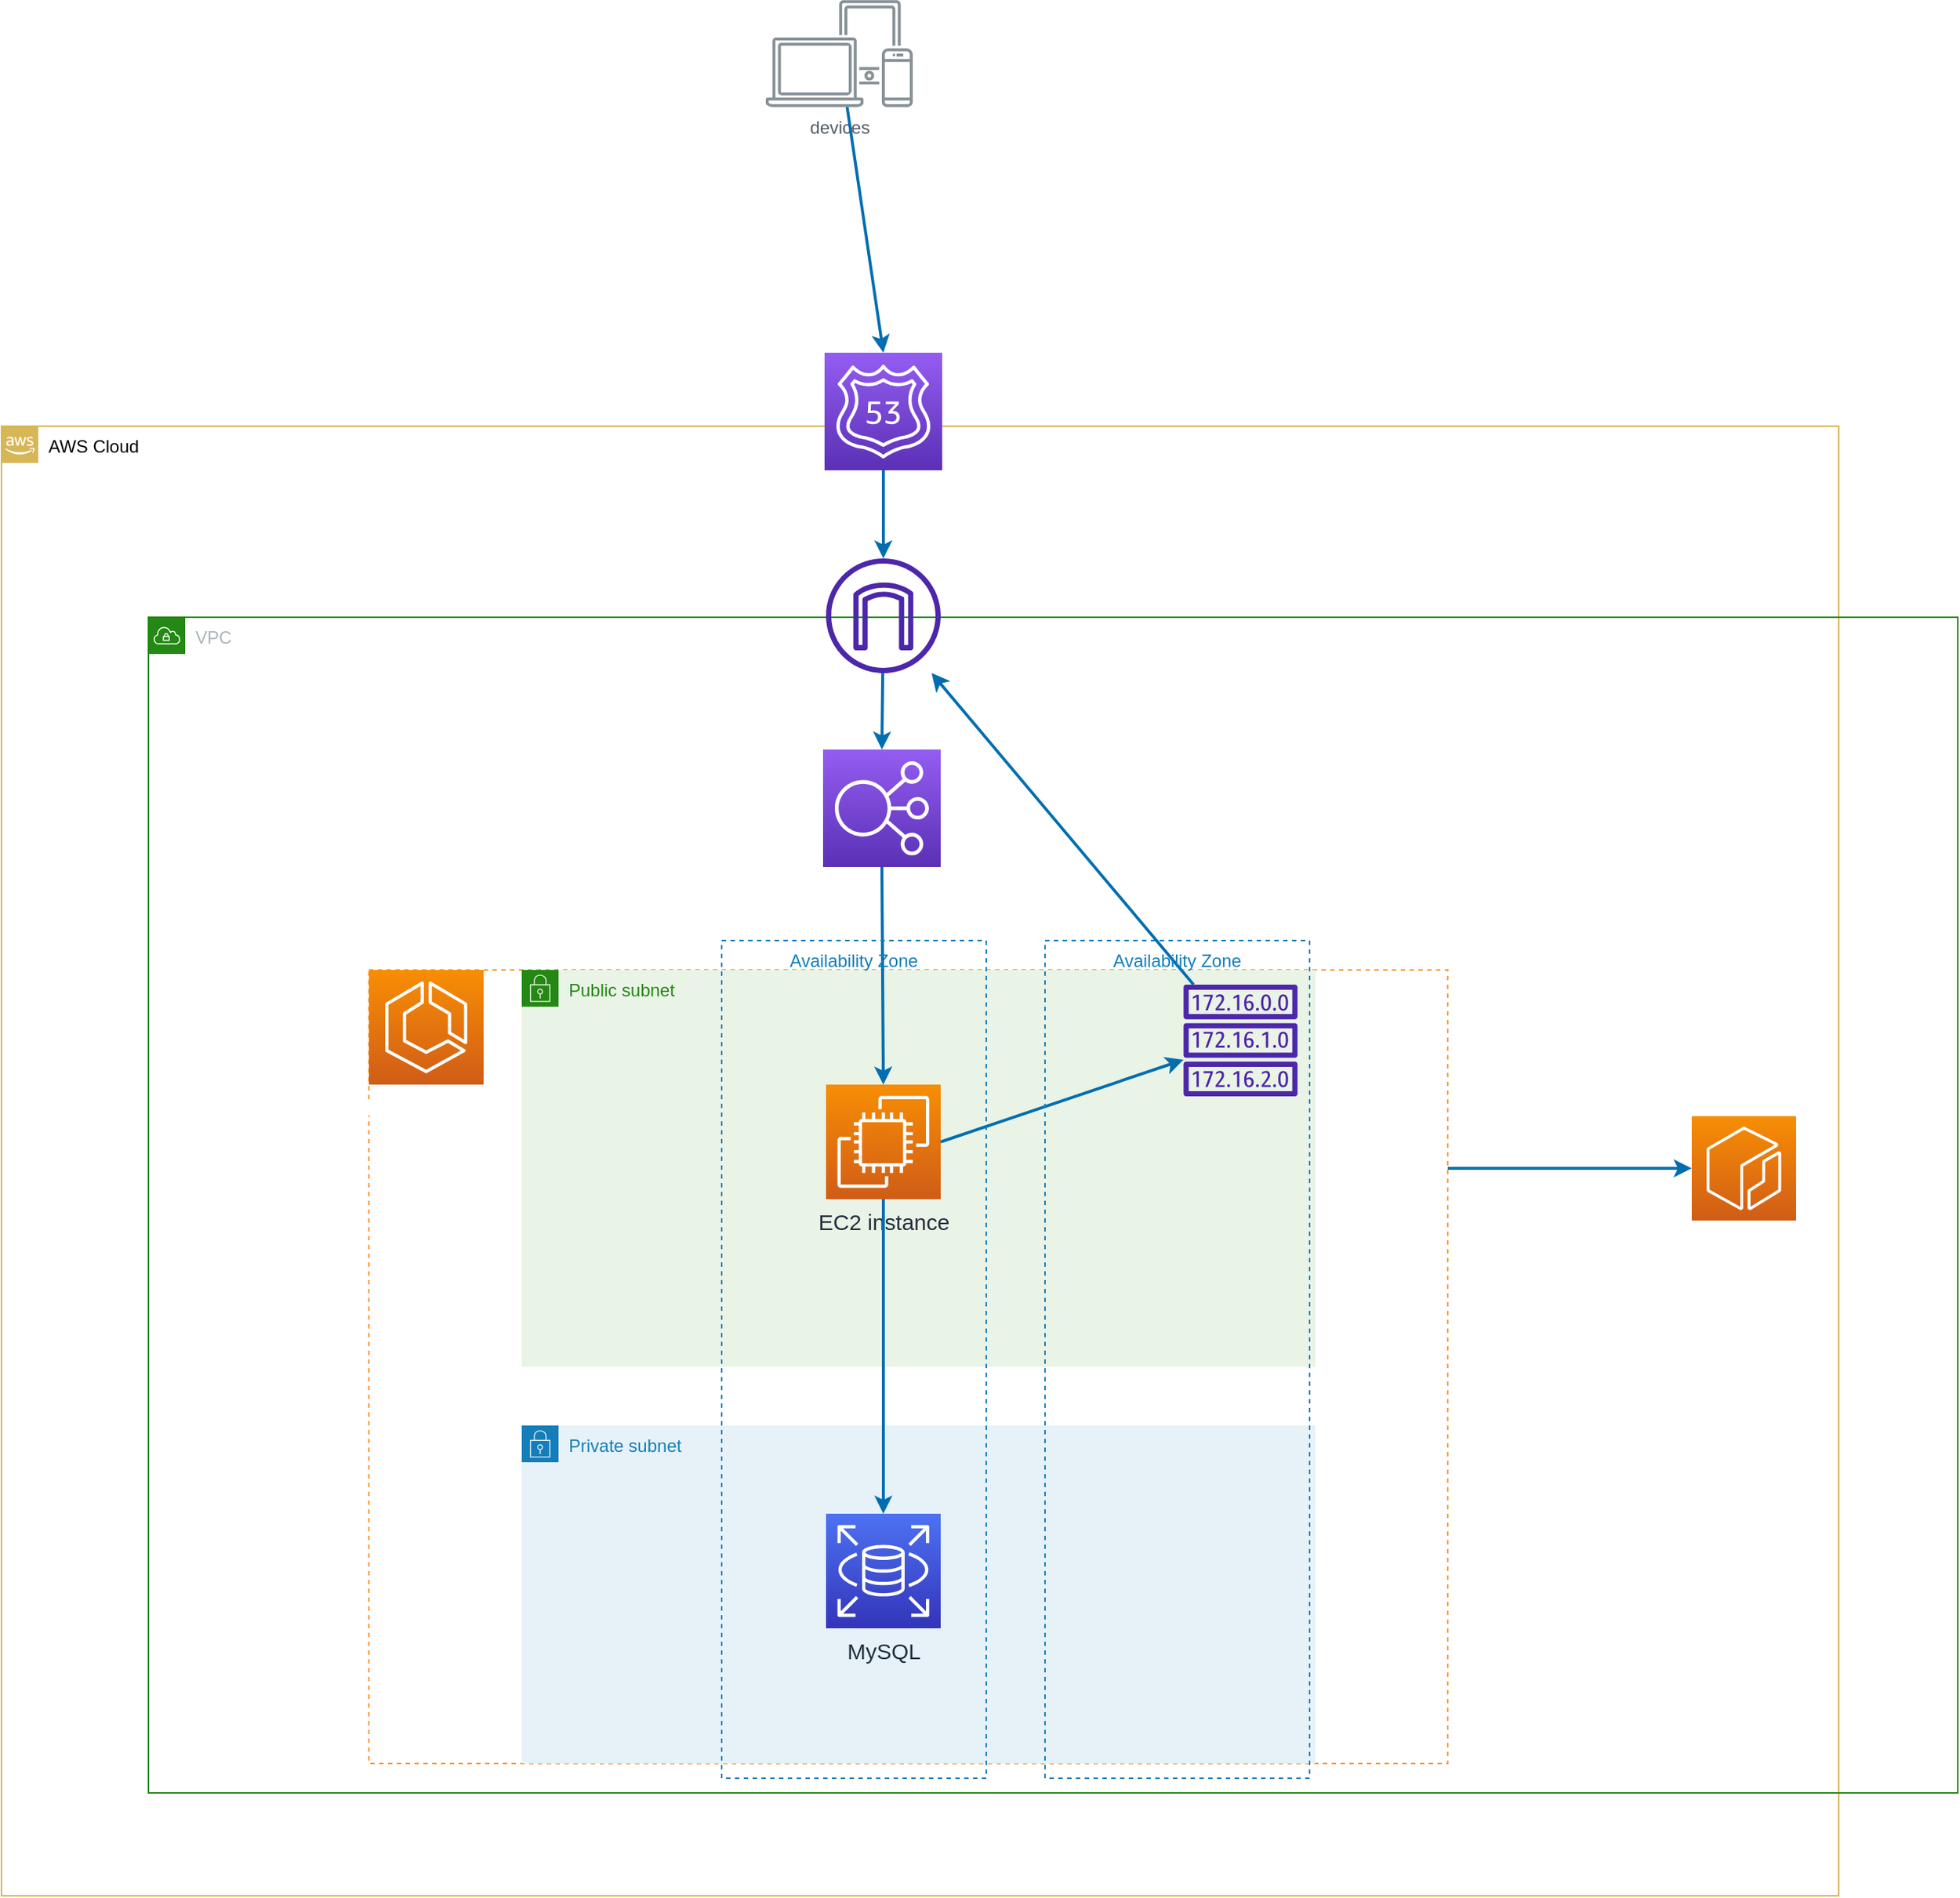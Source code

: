 <mxfile>
    <diagram id="bTBCDU_rH8a0uC3SQ-jv" name="ページ1">
        <mxGraphModel dx="1905" dy="1842" grid="1" gridSize="10" guides="1" tooltips="1" connect="1" arrows="1" fold="1" page="1" pageScale="1" pageWidth="827" pageHeight="1169" math="0" shadow="0">
            <root>
                <mxCell id="0"/>
                <mxCell id="1" parent="0"/>
                <mxCell id="35" value="AWS Cloud" style="points=[[0,0],[0.25,0],[0.5,0],[0.75,0],[1,0],[1,0.25],[1,0.5],[1,0.75],[1,1],[0.75,1],[0.5,1],[0.25,1],[0,1],[0,0.75],[0,0.5],[0,0.25]];outlineConnect=0;html=1;whiteSpace=wrap;fontSize=12;fontStyle=0;container=1;pointerEvents=0;collapsible=0;recursiveResize=0;shape=mxgraph.aws4.group;grIcon=mxgraph.aws4.group_aws_cloud_alt;strokeColor=#d6b656;fillColor=none;verticalAlign=top;align=left;spacingLeft=30;dashed=0;" parent="1" vertex="1">
                    <mxGeometry x="-90" y="-220" width="1250" height="1000" as="geometry"/>
                </mxCell>
                <mxCell id="7" value="&lt;font style=&quot;font-size: 15px;&quot; color=&quot;#ffffff&quot;&gt;ECR&lt;/font&gt;" style="sketch=0;points=[[0,0,0],[0.25,0,0],[0.5,0,0],[0.75,0,0],[1,0,0],[0,1,0],[0.25,1,0],[0.5,1,0],[0.75,1,0],[1,1,0],[0,0.25,0],[0,0.5,0],[0,0.75,0],[1,0.25,0],[1,0.5,0],[1,0.75,0]];outlineConnect=0;fontColor=#232F3E;gradientColor=#F78E04;gradientDirection=north;fillColor=#D05C17;strokeColor=#ffffff;dashed=0;verticalLabelPosition=bottom;verticalAlign=top;align=center;html=1;fontSize=12;fontStyle=0;aspect=fixed;shape=mxgraph.aws4.resourceIcon;resIcon=mxgraph.aws4.ecr;" parent="35" vertex="1">
                    <mxGeometry x="1150" y="469.5" width="71" height="71" as="geometry"/>
                </mxCell>
                <mxCell id="9" value="VPC" style="points=[[0,0],[0.25,0],[0.5,0],[0.75,0],[1,0],[1,0.25],[1,0.5],[1,0.75],[1,1],[0.75,1],[0.5,1],[0.25,1],[0,1],[0,0.75],[0,0.5],[0,0.25]];outlineConnect=0;gradientColor=none;html=1;whiteSpace=wrap;fontSize=12;fontStyle=0;container=1;pointerEvents=0;collapsible=0;recursiveResize=0;shape=mxgraph.aws4.group;grIcon=mxgraph.aws4.group_vpc;strokeColor=#248814;fillColor=none;verticalAlign=top;align=left;spacingLeft=30;fontColor=#AAB7B8;dashed=0;" parent="1" vertex="1">
                    <mxGeometry x="10" y="-90" width="1231" height="800" as="geometry"/>
                </mxCell>
                <mxCell id="19" value="" style="dashed=1;verticalAlign=top;fontStyle=0;fontSize=15;fillColor=none;strokeColor=#FF9933;" parent="9" vertex="1">
                    <mxGeometry x="150" y="240" width="734" height="540" as="geometry"/>
                </mxCell>
                <mxCell id="12" value="Private subnet" style="points=[[0,0],[0.25,0],[0.5,0],[0.75,0],[1,0],[1,0.25],[1,0.5],[1,0.75],[1,1],[0.75,1],[0.5,1],[0.25,1],[0,1],[0,0.75],[0,0.5],[0,0.25]];outlineConnect=0;gradientColor=none;html=1;whiteSpace=wrap;fontSize=12;fontStyle=0;container=1;pointerEvents=0;collapsible=0;recursiveResize=0;shape=mxgraph.aws4.group;grIcon=mxgraph.aws4.group_security_group;grStroke=0;strokeColor=#147EBA;fillColor=#E6F2F8;verticalAlign=top;align=left;spacingLeft=30;fontColor=#147EBA;dashed=0;" parent="9" vertex="1">
                    <mxGeometry x="254" y="550" width="540" height="230" as="geometry"/>
                </mxCell>
                <mxCell id="14" value="Public subnet" style="points=[[0,0],[0.25,0],[0.5,0],[0.75,0],[1,0],[1,0.25],[1,0.5],[1,0.75],[1,1],[0.75,1],[0.5,1],[0.25,1],[0,1],[0,0.75],[0,0.5],[0,0.25]];outlineConnect=0;gradientColor=none;html=1;whiteSpace=wrap;fontSize=12;fontStyle=0;container=1;pointerEvents=0;collapsible=0;recursiveResize=0;shape=mxgraph.aws4.group;grIcon=mxgraph.aws4.group_security_group;grStroke=0;strokeColor=#248814;fillColor=#E9F3E6;verticalAlign=top;align=left;spacingLeft=30;fontColor=#248814;dashed=0;" parent="9" vertex="1">
                    <mxGeometry x="254" y="240" width="540" height="270" as="geometry"/>
                </mxCell>
                <mxCell id="18" value="&lt;font style=&quot;font-size: 15px;&quot; color=&quot;#ffffff&quot;&gt;ECS Cluster&lt;/font&gt;" style="sketch=0;points=[[0,0,0],[0.25,0,0],[0.5,0,0],[0.75,0,0],[1,0,0],[0,1,0],[0.25,1,0],[0.5,1,0],[0.75,1,0],[1,1,0],[0,0.25,0],[0,0.5,0],[0,0.75,0],[1,0.25,0],[1,0.5,0],[1,0.75,0]];outlineConnect=0;fontColor=#232F3E;gradientColor=#F78E04;gradientDirection=north;fillColor=#D05C17;strokeColor=#ffffff;dashed=0;verticalLabelPosition=bottom;verticalAlign=top;align=center;html=1;fontSize=12;fontStyle=0;aspect=fixed;shape=mxgraph.aws4.resourceIcon;resIcon=mxgraph.aws4.ecs;" parent="9" vertex="1">
                    <mxGeometry x="150" y="240" width="78" height="78" as="geometry"/>
                </mxCell>
                <mxCell id="23" value="&lt;font style=&quot;font-size: 15px;&quot;&gt;MySQL&lt;/font&gt;" style="sketch=0;points=[[0,0,0],[0.25,0,0],[0.5,0,0],[0.75,0,0],[1,0,0],[0,1,0],[0.25,1,0],[0.5,1,0],[0.75,1,0],[1,1,0],[0,0.25,0],[0,0.5,0],[0,0.75,0],[1,0.25,0],[1,0.5,0],[1,0.75,0]];outlineConnect=0;fontColor=#232F3E;gradientColor=#4D72F3;gradientDirection=north;fillColor=#3334B9;strokeColor=#ffffff;dashed=0;verticalLabelPosition=bottom;verticalAlign=top;align=center;html=1;fontSize=12;fontStyle=0;aspect=fixed;shape=mxgraph.aws4.resourceIcon;resIcon=mxgraph.aws4.rds;" parent="9" vertex="1">
                    <mxGeometry x="461" y="610" width="78" height="78" as="geometry"/>
                </mxCell>
                <mxCell id="21" value="&lt;font style=&quot;font-size: 15px;&quot;&gt;EC2 instance&lt;/font&gt;" style="sketch=0;points=[[0,0,0],[0.25,0,0],[0.5,0,0],[0.75,0,0],[1,0,0],[0,1,0],[0.25,1,0],[0.5,1,0],[0.75,1,0],[1,1,0],[0,0.25,0],[0,0.5,0],[0,0.75,0],[1,0.25,0],[1,0.5,0],[1,0.75,0]];outlineConnect=0;fontColor=#232F3E;gradientColor=#F78E04;gradientDirection=north;fillColor=#D05C17;strokeColor=#ffffff;dashed=0;verticalLabelPosition=bottom;verticalAlign=top;align=center;html=1;fontSize=12;fontStyle=0;aspect=fixed;shape=mxgraph.aws4.resourceIcon;resIcon=mxgraph.aws4.ec2;" parent="9" vertex="1">
                    <mxGeometry x="461" y="318" width="78" height="78" as="geometry"/>
                </mxCell>
                <mxCell id="26" value="" style="sketch=0;outlineConnect=0;fontColor=#232F3E;gradientColor=none;fillColor=#4D27AA;strokeColor=none;dashed=0;verticalLabelPosition=bottom;verticalAlign=top;align=center;html=1;fontSize=12;fontStyle=0;aspect=fixed;pointerEvents=1;shape=mxgraph.aws4.route_table;" parent="9" vertex="1">
                    <mxGeometry x="704" y="250" width="78" height="76" as="geometry"/>
                </mxCell>
                <mxCell id="37" value="&lt;font color=&quot;#ffffff&quot;&gt;ELB（https通信化）&lt;/font&gt;" style="sketch=0;points=[[0,0,0],[0.25,0,0],[0.5,0,0],[0.75,0,0],[1,0,0],[0,1,0],[0.25,1,0],[0.5,1,0],[0.75,1,0],[1,1,0],[0,0.25,0],[0,0.5,0],[0,0.75,0],[1,0.25,0],[1,0.5,0],[1,0.75,0]];outlineConnect=0;fontColor=#232F3E;gradientColor=#945DF2;gradientDirection=north;fillColor=#5A30B5;strokeColor=#ffffff;dashed=0;verticalLabelPosition=bottom;verticalAlign=top;align=center;html=1;fontSize=12;fontStyle=0;aspect=fixed;shape=mxgraph.aws4.resourceIcon;resIcon=mxgraph.aws4.elastic_load_balancing;" parent="9" vertex="1">
                    <mxGeometry x="459" y="90" width="80" height="80" as="geometry"/>
                </mxCell>
                <mxCell id="27" value="&lt;font style=&quot;font-size: 14px;&quot; color=&quot;#ffffff&quot;&gt;IGW&lt;/font&gt;" style="sketch=0;outlineConnect=0;fontColor=#232F3E;gradientColor=none;fillColor=#4D27AA;strokeColor=none;dashed=0;verticalLabelPosition=bottom;verticalAlign=top;align=center;html=1;fontSize=12;fontStyle=0;aspect=fixed;pointerEvents=1;shape=mxgraph.aws4.internet_gateway;" parent="9" vertex="1">
                    <mxGeometry x="461" y="-40" width="78" height="78" as="geometry"/>
                </mxCell>
                <mxCell id="42" value="" style="endArrow=classic;html=1;fontSize=14;fontColor=#FFFFFF;fillColor=#1ba1e2;strokeColor=#006EAF;strokeWidth=2;entryX=0.5;entryY=0;entryDx=0;entryDy=0;entryPerimeter=0;" parent="9" source="27" target="37" edge="1">
                    <mxGeometry width="50" height="50" relative="1" as="geometry">
                        <mxPoint x="659.997" y="30.001" as="sourcePoint"/>
                        <mxPoint x="764.23" y="177.13" as="targetPoint"/>
                    </mxGeometry>
                </mxCell>
                <mxCell id="44" value="" style="endArrow=classic;html=1;fontSize=14;fontColor=#FFFFFF;fillColor=#1ba1e2;strokeColor=#006EAF;strokeWidth=2;" parent="9" source="26" target="27" edge="1">
                    <mxGeometry width="50" height="50" relative="1" as="geometry">
                        <mxPoint x="509.0" y="180" as="sourcePoint"/>
                        <mxPoint x="510" y="328" as="targetPoint"/>
                    </mxGeometry>
                </mxCell>
                <mxCell id="46" value="" style="endArrow=classic;html=1;fontSize=14;fontColor=#FFFFFF;fillColor=#1ba1e2;strokeColor=#006EAF;strokeWidth=2;entryX=0.5;entryY=0;entryDx=0;entryDy=0;entryPerimeter=0;exitX=0.5;exitY=1;exitDx=0;exitDy=0;exitPerimeter=0;" parent="9" source="21" target="23" edge="1">
                    <mxGeometry width="50" height="50" relative="1" as="geometry">
                        <mxPoint x="503.29" y="460" as="sourcePoint"/>
                        <mxPoint x="504.29" y="608" as="targetPoint"/>
                    </mxGeometry>
                </mxCell>
                <mxCell id="47" value="" style="endArrow=classic;html=1;fontSize=14;fontColor=#FFFFFF;fillColor=#1ba1e2;strokeColor=#006EAF;strokeWidth=2;exitX=1;exitY=0.5;exitDx=0;exitDy=0;exitPerimeter=0;" parent="9" source="21" target="26" edge="1">
                    <mxGeometry width="50" height="50" relative="1" as="geometry">
                        <mxPoint x="1398.258" y="242" as="sourcePoint"/>
                        <mxPoint x="1220.002" y="29.999" as="targetPoint"/>
                    </mxGeometry>
                </mxCell>
                <mxCell id="43" value="" style="endArrow=classic;html=1;fontSize=14;fontColor=#FFFFFF;fillColor=#1ba1e2;strokeColor=#006EAF;strokeWidth=2;entryX=0.5;entryY=0;entryDx=0;entryDy=0;entryPerimeter=0;exitX=0.5;exitY=1;exitDx=0;exitDy=0;exitPerimeter=0;" parent="9" source="37" target="21" edge="1">
                    <mxGeometry width="50" height="50" relative="1" as="geometry">
                        <mxPoint x="639.997" y="40.001" as="sourcePoint"/>
                        <mxPoint x="744.23" y="187.13" as="targetPoint"/>
                    </mxGeometry>
                </mxCell>
                <mxCell id="48" value="Availability Zone" style="fillColor=none;strokeColor=#147EBA;dashed=1;verticalAlign=top;fontStyle=0;fontColor=#147EBA;" parent="9" vertex="1">
                    <mxGeometry x="390" y="220" width="180" height="570" as="geometry"/>
                </mxCell>
                <mxCell id="50" value="Availability Zone" style="fillColor=none;strokeColor=#147EBA;dashed=1;verticalAlign=top;fontStyle=0;fontColor=#147EBA;" parent="9" vertex="1">
                    <mxGeometry x="610" y="220" width="180" height="570" as="geometry"/>
                </mxCell>
                <mxCell id="28" value="devices" style="sketch=0;outlineConnect=0;gradientColor=none;fontColor=#545B64;strokeColor=none;fillColor=#879196;dashed=0;verticalLabelPosition=bottom;verticalAlign=top;align=center;html=1;fontSize=12;fontStyle=0;aspect=fixed;shape=mxgraph.aws4.illustration_devices;pointerEvents=1" parent="1" vertex="1">
                    <mxGeometry x="430" y="-510" width="100" height="73" as="geometry"/>
                </mxCell>
                <mxCell id="24" value="&lt;font style=&quot;font-size: 14px;&quot; color=&quot;#ffffff&quot;&gt;Route53(DNS)&lt;/font&gt;" style="sketch=0;points=[[0,0,0],[0.25,0,0],[0.5,0,0],[0.75,0,0],[1,0,0],[0,1,0],[0.25,1,0],[0.5,1,0],[0.75,1,0],[1,1,0],[0,0.25,0],[0,0.5,0],[0,0.75,0],[1,0.25,0],[1,0.5,0],[1,0.75,0]];outlineConnect=0;fontColor=#232F3E;gradientColor=#945DF2;gradientDirection=north;fillColor=#5A30B5;strokeColor=#ffffff;dashed=0;verticalLabelPosition=bottom;verticalAlign=top;align=center;html=1;fontSize=12;fontStyle=0;aspect=fixed;shape=mxgraph.aws4.resourceIcon;resIcon=mxgraph.aws4.route_53;" parent="1" vertex="1">
                    <mxGeometry x="470" y="-270" width="80" height="80" as="geometry"/>
                </mxCell>
                <mxCell id="38" value="" style="endArrow=classic;html=1;fontSize=14;fontColor=#FFFFFF;fillColor=#1ba1e2;strokeColor=#006EAF;strokeWidth=2;entryX=0.5;entryY=0;entryDx=0;entryDy=0;entryPerimeter=0;" parent="1" source="28" target="24" edge="1">
                    <mxGeometry width="50" height="50" relative="1" as="geometry">
                        <mxPoint x="600" y="10" as="sourcePoint"/>
                        <mxPoint x="650" y="-40" as="targetPoint"/>
                    </mxGeometry>
                </mxCell>
                <mxCell id="39" value="" style="endArrow=classic;html=1;fontSize=14;fontColor=#FFFFFF;fillColor=#1ba1e2;strokeColor=#006EAF;strokeWidth=2;exitX=0.5;exitY=1;exitDx=0;exitDy=0;exitPerimeter=0;" parent="1" source="24" target="27" edge="1">
                    <mxGeometry width="50" height="50" relative="1" as="geometry">
                        <mxPoint x="649.997" y="-164.569" as="sourcePoint"/>
                        <mxPoint x="754.23" y="-17.44" as="targetPoint"/>
                    </mxGeometry>
                </mxCell>
                <mxCell id="45" value="" style="endArrow=classic;html=1;fontSize=14;fontColor=#FFFFFF;fillColor=#1ba1e2;strokeColor=#006EAF;strokeWidth=2;entryX=0;entryY=0.5;entryDx=0;entryDy=0;entryPerimeter=0;exitX=1;exitY=0.25;exitDx=0;exitDy=0;" parent="1" source="19" target="7" edge="1">
                    <mxGeometry width="50" height="50" relative="1" as="geometry">
                        <mxPoint x="894" y="264" as="sourcePoint"/>
                        <mxPoint x="552.792" y="-42.001" as="targetPoint"/>
                    </mxGeometry>
                </mxCell>
            </root>
        </mxGraphModel>
    </diagram>
</mxfile>
